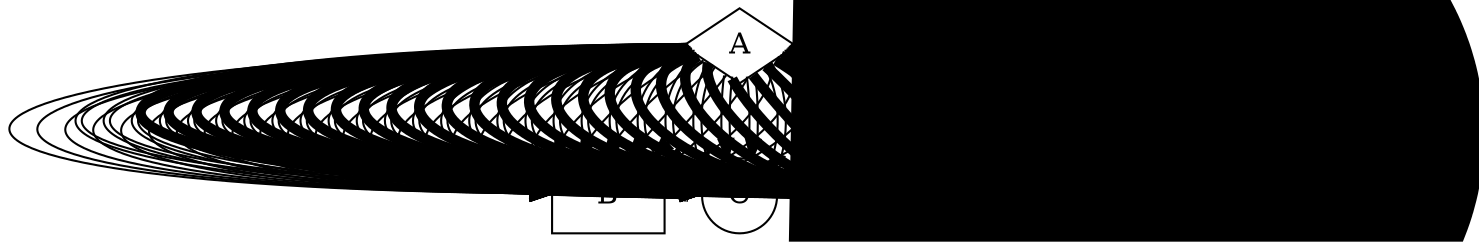 digraph test4294967297 {

  A [shape=diamond]
  B [shape=box]
  C [shape=circle]

  A -> B {

  A [shape=diamond]
  B [shape=box]
  C [shape=circle]

  A -> B {

  A [shape=diamond]
  B [shape=box]
  C [shape=circle]

  A -> B {

  A [shape=diamond]
  B [shape=box]
  C [shape=circle]

  A -> B {

  A [shape=diamond]
  B [shape=box]
  C [shape=circle]

  A -> B {

  A [shape=diamond]
  B [shape=box]
  C [shape=circle]

  A -> B {

  A [shape=diamond]
  B [shape=box]
  C [shape=circle]

  A -> B {

  A [shape=diamond]
  B [shape=box]
  C [shape=circle]

  A -> B {

  A [shape=diamond]
  B [shape=box]
  C [shape=circle]

  A -> B {

  A [shape=diamond]
  B [shape=box]
  C [shape=circle]

  A -> B {

  A [shape=diamond]
  B [shape=box]
  C [shape=circle]

  A -> B {

  A [shape=diamond]
  B [shape=box]
  C [shape=circle]

  A -> B {

  A [shape=diamond]
  B [shape=box]
  C [shape=circle]

  A -> B {

  A [shape=diamond]
  B [shape=box]
  C [shape=circle]

  A -> B {

  A [shape=diamond]
  B [shape=box]
  C [shape=circle]

  A -> B {

  A [shape=diamond]
  B [shape=box]
  C [shape=circle]

  A -> B {

  A [shape=diamond]
  B [shape=box]
  C [shape=circle]

  A -> B {

  A [shape=diamond]
  B [shape=box]
  C [shape=circle]

  A -> B {

  A [shape=diamond]
  B [shape=box]
  C [shape=circle]

  A -> B {

  A [shape=diamond]
  B [shape=box]
  C [shape=circle]

  A -> B {

  A [shape=diamond]
  B [shape=box]
  C [shape=circle]

  A -> B {

  A [shape=diamond]
  B [shape=box]
  C [shape=circle]

  A -> B {

  A [shape=diamond]
  B [shape=box]
  C [shape=circle]

  A -> B {

  A [shape=diamond]
  B [shape=box]
  C [shape=circle]

  A -> B {

  A [shape=diamond]
  B [shape=box]
  C [shape=circle]

  A -> B {

  A [shape=diamond]
  B [shape=box]
  C [shape=circle]

  A -> B {

  A [shape=diamond]
  B [shape=box]
  C [shape=circle]

  A -> B {

  A [shape=diamond]
  B [shape=box]
  C [shape=circle]

  A -> B {

  A [shape=diamond]
  B [shape=box]
  C [shape=circle]

  A -> B {

  A [shape=diamond]
  B [shape=box]
  C [shape=circle]

  A -> B {

  A [shape=diamond]
  B [shape=box]
  C [shape=circle]

  A -> B {

  A [shape=diamond]
  B [shape=box]
  C [shape=circle]

  A -> B {

  A [shape=diamond]
  B [shape=box]
  C [shape=circle]

  A -> B {

  A [shape=diamond]
  B [shape=box]
  C [shape=circle]

  A -> B {

  A [shape=diamond]
  B [shape=box]
  C [shape=circle]

  A -> B {

  A [shape=diamond]
  B [shape=box]
  C [shape=circle]

  A -> B {

  A [shape=diamond]
  B [shape=box]
  C [shape=circle]

  A -> B {

  A [shape=diamond]
  B [shape=box]
  C [shape=circle]

  A -> B {

  A [shape=diamond]
  B [shape=box]
  C [shape=circle]

  A -> B {

  A [shape=diamond]
  B [shape=box]
  C [shape=circle]

  A -> B {

  A [shape=diamond]
  B [shape=box]
  C [shape=circle]

  A -> B {

  A [shape=diamond]
  B [shape=box]
  C [shape=circle]

  A -> B {

  A [shape=diamond]
  B [shape=box]
  C [shape=circle]

  A -> B {

  A [shape=diamond]
  B [shape=box]
  C [shape=circle]

  A -> B {

  A [shape=diamond]
  B [shape=box]
  C [shape=circle]

  A -> B {

  A [shape=diamond]
  B [shape=box]
  C [shape=circle]

  A -> B {

  A [shape=diamond]
  B [shape=box]
  C [shape=circle]

  A -> B {

  A [shape=diamond]
  B [shape=box]
  C [shape=circle]

  A -> B [style=dashed, color=grey]
  A -> C [color="black:invis:black"]
  A -> D [penwidth=5, arrowhead=none]

}
  A -> C [color="black:invis:black"]
  A -> D [penwidth=5, arrowhead=none]

}
  A -> C [color="black:invis:black"]
  A -> D [penwidth=5, arrowhead=none]

}
  A -> C [color="black:invis:black"]
  A -> D [penwidth=5, arrowhead=none]

}
  A -> C [color="black:invis:black"]
  A -> D [penwidth=5, arrowhead=none]

}
  A -> C [color="black:invis:black"]
  A -> D [penwidth=5, arrowhead=none]

}
  A -> C [color="black:invis:black"]
  A -> D [penwidth=5, arrowhead=none]

}
  A -> C [color="black:invis:black"]
  A -> D [penwidth=5, arrowhead=none]

}
  A -> C [color="black:invis:black"]
  A -> D [penwidth=5, arrowhead=none]

}
  A -> C [color="black:invis:black"]
  A -> D [penwidth=5, arrowhead=none]

}
  A -> C [color="black:invis:black"]
  A -> D [penwidth=5, arrowhead=none]

}
  A -> C [color="black:invis:black"]
  A -> D [penwidth=5, arrowhead=none]

}
  A -> C [color="black:invis:black"]
  A -> D [penwidth=5, arrowhead=none]

}
  A -> C [color="black:invis:black"]
  A -> D [penwidth=5, arrowhead=none]

}
  A -> C [color="black:invis:black"]
  A -> D [penwidth=5, arrowhead=none]

}
  A -> C [color="black:invis:black"]
  A -> D [penwidth=5, arrowhead=none]

}
  A -> C [color="black:invis:black"]
  A -> D [penwidth=5, arrowhead=none]

}
  A -> C [color="black:invis:black"]
  A -> D [penwidth=5, arrowhead=none]

}
  A -> C [color="black:invis:black"]
  A -> D [penwidth=5, arrowhead=none]

}
  A -> C [color="black:invis:black"]
  A -> D [penwidth=5, arrowhead=none]

}
  A -> C [color="black:invis:black"]
  A -> D [penwidth=5, arrowhead=none]

}
  A -> C [color="black:invis:black"]
  A -> D [penwidth=5, arrowhead=none]

}
  A -> C [color="black:invis:black"]
  A -> D [penwidth=5, arrowhead=none]

}
  A -> C [color="black:invis:black"]
  A -> D [penwidth=5, arrowhead=none]

}
  A -> C [color="black:invis:black"]
  A -> D [penwidth=5, arrowhead=none]

}
  A -> C [color="black:invis:black"]
  A -> D [penwidth=5, arrowhead=none]

}
  A -> C [color="black:invis:black"]
  A -> D [penwidth=5, arrowhead=none]

}
  A -> C [color="black:invis:black"]
  A -> D [penwidth=5, arrowhead=none]

}
  A -> C [color="black:invis:black"]
  A -> D [penwidth=5, arrowhead=none]

}
  A -> C [color="black:invis:black"]
  A -> D [penwidth=5, arrowhead=none]

}
  A -> C [color="black:invis:black"]
  A -> D [penwidth=5, arrowhead=none]

}
  A -> C [color="black:invis:black"]
  A -> D [penwidth=5, arrowhead=none]

}
  A -> C [color="black:invis:black"]
  A -> D [penwidth=5, arrowhead=none]

}
  A -> C [color="black:invis:black"]
  A -> D [penwidth=5, arrowhead=none]

}
  A -> C [color="black:invis:black"]
  A -> D [penwidth=5, arrowhead=none]

}
  A -> C [color="black:invis:black"]
  A -> D [penwidth=5, arrowhead=none]

}
  A -> C [color="black:invis:black"]
  A -> D [penwidth=5, arrowhead=none]

}
  A -> C [color="black:invis:black"]
  A -> D [penwidth=5, arrowhead=none]

}
  A -> C [color="black:invis:black"]
  A -> D [penwidth=255, arrowhead=none]

}
  A -> C [color="black:invis:black"]
  A -> D [penwidth=5, arrowhead=none]

}
  A -> C [color="black:invis:black"]
  A -> D [penwidth=5, arrowhead=none]

}
  A -> C [color="black:invis:black"]
  A -> D [penwidth=5, arrowhead=none]

}
  A -> C [color="black:invis:black"]
  A -> D [penwidth=5, arrowhead=none]

}
  A -> C [color="black:invis:black"]
  A -> D [penwidth=5, arrowhead=none]

}
  A -> C [color="black:invis:black"]
  A -> D [penwidth=5, arrowhead=none]

}
  A -> C [color="black:invis:black"]
  A -> D [penwidth=5, arrowhead=none]

}
  A -> C [color="black:invis:black"]
  A -> D [penwidth=5, arrowhead=none]

}
  A -> C [color="black:invis:black"]
  A -> D [penwidth=5, arrowhead=none]

}
